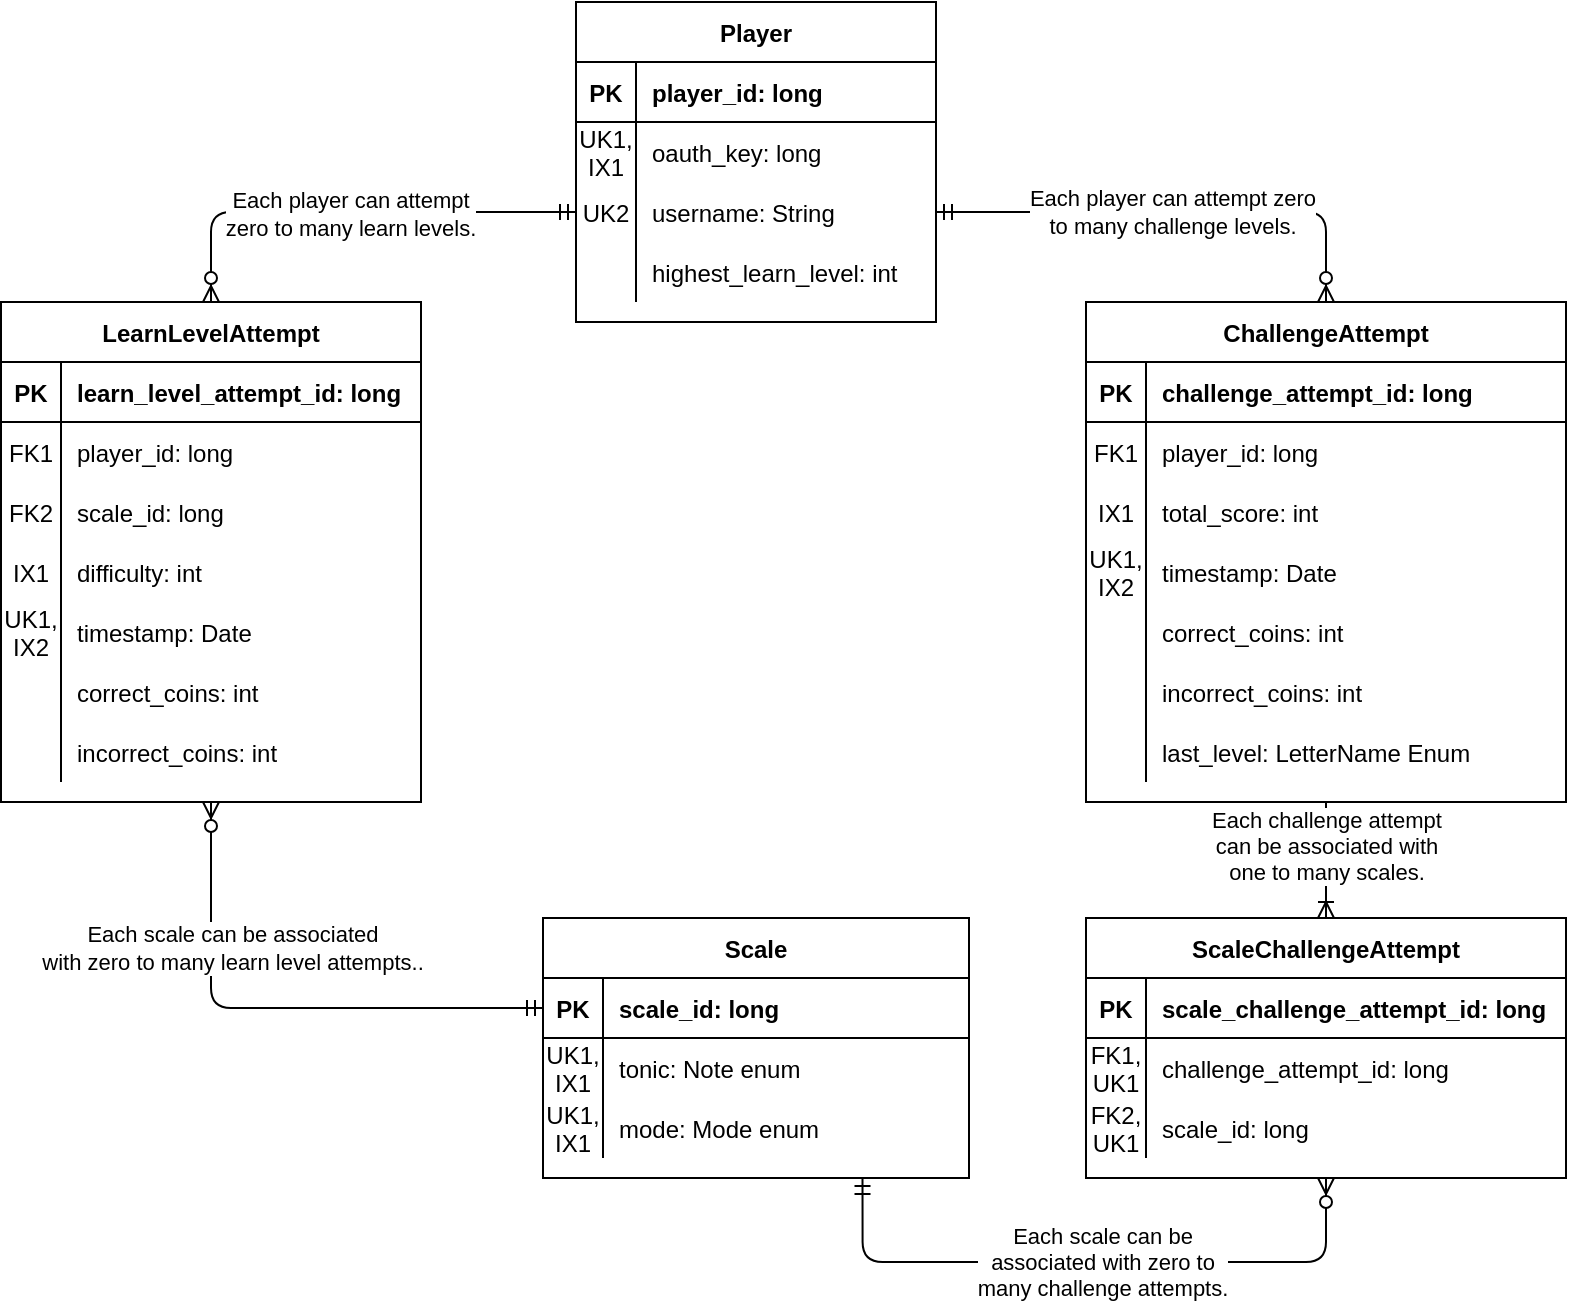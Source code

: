<mxfile version="13.9.2" type="device"><diagram id="y6XbFG_M9Y-7GBnReEFG" name="Page-1"><mxGraphModel dx="460" dy="752" grid="1" gridSize="10" guides="1" tooltips="1" connect="1" arrows="1" fold="1" page="1" pageScale="1" pageWidth="850" pageHeight="1100" math="0" shadow="0"><root><mxCell id="0"/><mxCell id="1" parent="0"/><mxCell id="hmi5T3s5ByT9ax1-VFZU-14" style="edgeStyle=orthogonalEdgeStyle;orthogonalLoop=1;jettySize=auto;html=1;endArrow=ERmandOne;endFill=0;startArrow=ERzeroToMany;startFill=1;exitX=0.5;exitY=1;exitDx=0;exitDy=0;entryX=0;entryY=0.5;entryDx=0;entryDy=0;rounded=1;" parent="1" source="hZG6un-7amVZ1-x6t7ij-53" edge="1"><mxGeometry relative="1" as="geometry"><mxPoint x="236" y="444" as="sourcePoint"/><mxPoint x="305.5" y="563" as="targetPoint"/><Array as="points"><mxPoint x="140" y="563"/></Array></mxGeometry></mxCell><mxCell id="6rf3uVrP5iFz58JQuC41-3" value="Each scale can be associated&lt;br&gt;with zero to many learn level attempts.." style="edgeLabel;html=1;align=center;verticalAlign=middle;resizable=0;points=[];" parent="hmi5T3s5ByT9ax1-VFZU-14" vertex="1" connectable="0"><mxGeometry x="-0.234" y="12" relative="1" as="geometry"><mxPoint x="10.5" y="-18" as="offset"/></mxGeometry></mxCell><mxCell id="hmi5T3s5ByT9ax1-VFZU-49" style="edgeStyle=orthogonalEdgeStyle;rounded=1;orthogonalLoop=1;jettySize=auto;html=1;startArrow=ERoneToMany;startFill=0;endArrow=ERmandOne;endFill=0;entryX=0.5;entryY=1;entryDx=0;entryDy=0;exitX=0.5;exitY=0;exitDx=0;exitDy=0;" parent="1" source="hZG6un-7amVZ1-x6t7ij-119" target="hZG6un-7amVZ1-x6t7ij-72" edge="1"><mxGeometry relative="1" as="geometry"><mxPoint x="577" y="494" as="targetPoint"/><mxPoint x="667" y="538" as="sourcePoint"/></mxGeometry></mxCell><mxCell id="6rf3uVrP5iFz58JQuC41-5" value="Each challenge attempt&lt;br&gt;can be associated with &lt;br&gt;one to many scales." style="edgeLabel;html=1;align=center;verticalAlign=middle;resizable=0;points=[];" parent="hmi5T3s5ByT9ax1-VFZU-49" vertex="1" connectable="0"><mxGeometry x="-0.203" relative="1" as="geometry"><mxPoint y="-13" as="offset"/></mxGeometry></mxCell><mxCell id="hZG6un-7amVZ1-x6t7ij-147" style="edgeStyle=orthogonalEdgeStyle;orthogonalLoop=1;jettySize=auto;html=1;exitX=0.5;exitY=0;exitDx=0;exitDy=0;entryX=0;entryY=0.5;entryDx=0;entryDy=0;startArrow=ERzeroToMany;startFill=1;endArrow=ERmandOne;endFill=0;" parent="1" source="hZG6un-7amVZ1-x6t7ij-53" target="hZG6un-7amVZ1-x6t7ij-141" edge="1"><mxGeometry relative="1" as="geometry"/></mxCell><mxCell id="6rf3uVrP5iFz58JQuC41-1" value="Each player can attempt&lt;br&gt;zero to many learn levels." style="edgeLabel;html=1;align=center;verticalAlign=middle;resizable=0;points=[];" parent="hZG6un-7amVZ1-x6t7ij-147" vertex="1" connectable="0"><mxGeometry x="0.007" y="-1" relative="1" as="geometry"><mxPoint as="offset"/></mxGeometry></mxCell><mxCell id="hZG6un-7amVZ1-x6t7ij-119" value="ScaleChallengeAttempt" style="shape=table;startSize=30;container=1;collapsible=1;childLayout=tableLayout;fixedRows=1;rowLines=0;fontStyle=1;align=center;resizeLast=1;" parent="1" vertex="1"><mxGeometry x="577" y="518" width="240" height="130" as="geometry"/></mxCell><mxCell id="hZG6un-7amVZ1-x6t7ij-120" value="" style="shape=partialRectangle;collapsible=0;dropTarget=0;pointerEvents=0;fillColor=none;top=0;left=0;bottom=1;right=0;points=[[0,0.5],[1,0.5]];portConstraint=eastwest;" parent="hZG6un-7amVZ1-x6t7ij-119" vertex="1"><mxGeometry y="30" width="240" height="30" as="geometry"/></mxCell><mxCell id="hZG6un-7amVZ1-x6t7ij-121" value="PK" style="shape=partialRectangle;connectable=0;fillColor=none;top=0;left=0;bottom=0;right=0;fontStyle=1;overflow=hidden;" parent="hZG6un-7amVZ1-x6t7ij-120" vertex="1"><mxGeometry width="30" height="30" as="geometry"/></mxCell><mxCell id="hZG6un-7amVZ1-x6t7ij-122" value="scale_challenge_attempt_id: long" style="shape=partialRectangle;connectable=0;fillColor=none;top=0;left=0;bottom=0;right=0;align=left;spacingLeft=6;fontStyle=1;overflow=hidden;" parent="hZG6un-7amVZ1-x6t7ij-120" vertex="1"><mxGeometry x="30" width="210" height="30" as="geometry"/></mxCell><mxCell id="hZG6un-7amVZ1-x6t7ij-123" value="" style="shape=partialRectangle;collapsible=0;dropTarget=0;pointerEvents=0;fillColor=none;top=0;left=0;bottom=0;right=0;points=[[0,0.5],[1,0.5]];portConstraint=eastwest;" parent="hZG6un-7amVZ1-x6t7ij-119" vertex="1"><mxGeometry y="60" width="240" height="30" as="geometry"/></mxCell><mxCell id="hZG6un-7amVZ1-x6t7ij-124" value="FK1,&#10;UK1" style="shape=partialRectangle;connectable=0;fillColor=none;top=0;left=0;bottom=0;right=0;editable=1;overflow=hidden;" parent="hZG6un-7amVZ1-x6t7ij-123" vertex="1"><mxGeometry width="30" height="30" as="geometry"/></mxCell><mxCell id="hZG6un-7amVZ1-x6t7ij-125" value="challenge_attempt_id: long" style="shape=partialRectangle;connectable=0;fillColor=none;top=0;left=0;bottom=0;right=0;align=left;spacingLeft=6;overflow=hidden;fontStyle=0" parent="hZG6un-7amVZ1-x6t7ij-123" vertex="1"><mxGeometry x="30" width="210" height="30" as="geometry"/></mxCell><mxCell id="hZG6un-7amVZ1-x6t7ij-126" value="" style="shape=partialRectangle;collapsible=0;dropTarget=0;pointerEvents=0;fillColor=none;top=0;left=0;bottom=0;right=0;points=[[0,0.5],[1,0.5]];portConstraint=eastwest;" parent="hZG6un-7amVZ1-x6t7ij-119" vertex="1"><mxGeometry y="90" width="240" height="30" as="geometry"/></mxCell><mxCell id="hZG6un-7amVZ1-x6t7ij-127" value="FK2,&#10;UK1" style="shape=partialRectangle;connectable=0;fillColor=none;top=0;left=0;bottom=0;right=0;editable=1;overflow=hidden;" parent="hZG6un-7amVZ1-x6t7ij-126" vertex="1"><mxGeometry width="30" height="30" as="geometry"/></mxCell><mxCell id="hZG6un-7amVZ1-x6t7ij-128" value="scale_id: long" style="shape=partialRectangle;connectable=0;fillColor=none;top=0;left=0;bottom=0;right=0;align=left;spacingLeft=6;overflow=hidden;" parent="hZG6un-7amVZ1-x6t7ij-126" vertex="1"><mxGeometry x="30" width="210" height="30" as="geometry"/></mxCell><mxCell id="hZG6un-7amVZ1-x6t7ij-133" style="orthogonalLoop=1;jettySize=auto;html=1;exitX=0.75;exitY=1;exitDx=0;exitDy=0;entryX=0.5;entryY=1;entryDx=0;entryDy=0;startArrow=ERmandOne;startFill=0;endArrow=ERzeroToMany;endFill=1;edgeStyle=orthogonalEdgeStyle;" parent="1" source="hZG6un-7amVZ1-x6t7ij-2" target="hZG6un-7amVZ1-x6t7ij-119" edge="1"><mxGeometry relative="1" as="geometry"><Array as="points"><mxPoint x="465" y="690"/><mxPoint x="697" y="690"/></Array></mxGeometry></mxCell><mxCell id="6rf3uVrP5iFz58JQuC41-6" value="Each scale can be &lt;br&gt;associated with zero to &lt;br&gt;many challenge attempts." style="edgeLabel;html=1;align=center;verticalAlign=middle;resizable=0;points=[];" parent="hZG6un-7amVZ1-x6t7ij-133" vertex="1" connectable="0"><mxGeometry x="0.17" y="30" relative="1" as="geometry"><mxPoint x="-23.5" y="30" as="offset"/></mxGeometry></mxCell><mxCell id="hZG6un-7amVZ1-x6t7ij-148" style="edgeStyle=orthogonalEdgeStyle;orthogonalLoop=1;jettySize=auto;html=1;exitX=1;exitY=0.5;exitDx=0;exitDy=0;entryX=0.5;entryY=0;entryDx=0;entryDy=0;startArrow=ERmandOne;startFill=0;endArrow=ERzeroToMany;endFill=1;" parent="1" source="hZG6un-7amVZ1-x6t7ij-141" target="hZG6un-7amVZ1-x6t7ij-72" edge="1"><mxGeometry relative="1" as="geometry"><mxPoint x="502" y="193" as="sourcePoint"/><mxPoint x="685" y="267.09" as="targetPoint"/></mxGeometry></mxCell><mxCell id="6rf3uVrP5iFz58JQuC41-4" value="Each player can attempt zero&lt;br&gt;to many challenge levels." style="edgeLabel;html=1;align=center;verticalAlign=middle;resizable=0;points=[];" parent="hZG6un-7amVZ1-x6t7ij-148" vertex="1" connectable="0"><mxGeometry x="0.442" y="-1" relative="1" as="geometry"><mxPoint x="-55" y="-1" as="offset"/></mxGeometry></mxCell><mxCell id="hZG6un-7amVZ1-x6t7ij-2" value="Scale" style="shape=table;startSize=30;container=1;collapsible=1;childLayout=tableLayout;fixedRows=1;rowLines=0;fontStyle=1;align=center;resizeLast=1;" parent="1" vertex="1"><mxGeometry x="305.5" y="518" width="213" height="130" as="geometry"/></mxCell><mxCell id="hZG6un-7amVZ1-x6t7ij-3" value="" style="shape=partialRectangle;collapsible=0;dropTarget=0;pointerEvents=0;fillColor=none;top=0;left=0;bottom=1;right=0;points=[[0,0.5],[1,0.5]];portConstraint=eastwest;" parent="hZG6un-7amVZ1-x6t7ij-2" vertex="1"><mxGeometry y="30" width="213" height="30" as="geometry"/></mxCell><mxCell id="hZG6un-7amVZ1-x6t7ij-4" value="PK" style="shape=partialRectangle;connectable=0;fillColor=none;top=0;left=0;bottom=0;right=0;fontStyle=1;overflow=hidden;" parent="hZG6un-7amVZ1-x6t7ij-3" vertex="1"><mxGeometry width="30" height="30" as="geometry"/></mxCell><mxCell id="hZG6un-7amVZ1-x6t7ij-5" value="scale_id: long" style="shape=partialRectangle;connectable=0;fillColor=none;top=0;left=0;bottom=0;right=0;align=left;spacingLeft=6;fontStyle=1;overflow=hidden;" parent="hZG6un-7amVZ1-x6t7ij-3" vertex="1"><mxGeometry x="30" width="183" height="30" as="geometry"/></mxCell><mxCell id="hZG6un-7amVZ1-x6t7ij-6" value="" style="shape=partialRectangle;collapsible=0;dropTarget=0;pointerEvents=0;fillColor=none;top=0;left=0;bottom=0;right=0;points=[[0,0.5],[1,0.5]];portConstraint=eastwest;" parent="hZG6un-7amVZ1-x6t7ij-2" vertex="1"><mxGeometry y="60" width="213" height="30" as="geometry"/></mxCell><mxCell id="hZG6un-7amVZ1-x6t7ij-7" value="UK1,&#10;IX1" style="shape=partialRectangle;connectable=0;fillColor=none;top=0;left=0;bottom=0;right=0;editable=1;overflow=hidden;" parent="hZG6un-7amVZ1-x6t7ij-6" vertex="1"><mxGeometry width="30" height="30" as="geometry"/></mxCell><mxCell id="hZG6un-7amVZ1-x6t7ij-8" value="tonic: Note enum" style="shape=partialRectangle;connectable=0;fillColor=none;top=0;left=0;bottom=0;right=0;align=left;spacingLeft=6;overflow=hidden;" parent="hZG6un-7amVZ1-x6t7ij-6" vertex="1"><mxGeometry x="30" width="183" height="30" as="geometry"/></mxCell><mxCell id="hZG6un-7amVZ1-x6t7ij-9" value="" style="shape=partialRectangle;collapsible=0;dropTarget=0;pointerEvents=0;fillColor=none;top=0;left=0;bottom=0;right=0;points=[[0,0.5],[1,0.5]];portConstraint=eastwest;" parent="hZG6un-7amVZ1-x6t7ij-2" vertex="1"><mxGeometry y="90" width="213" height="30" as="geometry"/></mxCell><mxCell id="hZG6un-7amVZ1-x6t7ij-10" value="UK1,&#10;IX1" style="shape=partialRectangle;connectable=0;fillColor=none;top=0;left=0;bottom=0;right=0;editable=1;overflow=hidden;" parent="hZG6un-7amVZ1-x6t7ij-9" vertex="1"><mxGeometry width="30" height="30" as="geometry"/></mxCell><mxCell id="hZG6un-7amVZ1-x6t7ij-11" value="mode: Mode enum" style="shape=partialRectangle;connectable=0;fillColor=none;top=0;left=0;bottom=0;right=0;align=left;spacingLeft=6;overflow=hidden;" parent="hZG6un-7amVZ1-x6t7ij-9" vertex="1"><mxGeometry x="30" width="183" height="30" as="geometry"/></mxCell><mxCell id="hZG6un-7amVZ1-x6t7ij-53" value="LearnLevelAttempt" style="shape=table;startSize=30;container=1;collapsible=1;childLayout=tableLayout;fixedRows=1;rowLines=0;fontStyle=1;align=center;resizeLast=1;" parent="1" vertex="1"><mxGeometry x="34.5" y="210" width="210" height="250" as="geometry"/></mxCell><mxCell id="hZG6un-7amVZ1-x6t7ij-54" value="" style="shape=partialRectangle;collapsible=0;dropTarget=0;pointerEvents=0;fillColor=none;top=0;left=0;bottom=1;right=0;points=[[0,0.5],[1,0.5]];portConstraint=eastwest;" parent="hZG6un-7amVZ1-x6t7ij-53" vertex="1"><mxGeometry y="30" width="210" height="30" as="geometry"/></mxCell><mxCell id="hZG6un-7amVZ1-x6t7ij-55" value="PK" style="shape=partialRectangle;connectable=0;fillColor=none;top=0;left=0;bottom=0;right=0;fontStyle=1;overflow=hidden;" parent="hZG6un-7amVZ1-x6t7ij-54" vertex="1"><mxGeometry width="30" height="30" as="geometry"/></mxCell><mxCell id="hZG6un-7amVZ1-x6t7ij-56" value="learn_level_attempt_id: long" style="shape=partialRectangle;connectable=0;fillColor=none;top=0;left=0;bottom=0;right=0;align=left;spacingLeft=6;fontStyle=1;overflow=hidden;" parent="hZG6un-7amVZ1-x6t7ij-54" vertex="1"><mxGeometry x="30" width="180" height="30" as="geometry"/></mxCell><mxCell id="hZG6un-7amVZ1-x6t7ij-57" value="" style="shape=partialRectangle;collapsible=0;dropTarget=0;pointerEvents=0;fillColor=none;top=0;left=0;bottom=0;right=0;points=[[0,0.5],[1,0.5]];portConstraint=eastwest;" parent="hZG6un-7amVZ1-x6t7ij-53" vertex="1"><mxGeometry y="60" width="210" height="30" as="geometry"/></mxCell><mxCell id="hZG6un-7amVZ1-x6t7ij-58" value="FK1" style="shape=partialRectangle;connectable=0;fillColor=none;top=0;left=0;bottom=0;right=0;editable=1;overflow=hidden;" parent="hZG6un-7amVZ1-x6t7ij-57" vertex="1"><mxGeometry width="30" height="30" as="geometry"/></mxCell><mxCell id="hZG6un-7amVZ1-x6t7ij-59" value="player_id: long" style="shape=partialRectangle;connectable=0;fillColor=none;top=0;left=0;bottom=0;right=0;align=left;spacingLeft=6;overflow=hidden;" parent="hZG6un-7amVZ1-x6t7ij-57" vertex="1"><mxGeometry x="30" width="180" height="30" as="geometry"/></mxCell><mxCell id="hZG6un-7amVZ1-x6t7ij-155" value="" style="shape=partialRectangle;collapsible=0;dropTarget=0;pointerEvents=0;fillColor=none;top=0;left=0;bottom=0;right=0;points=[[0,0.5],[1,0.5]];portConstraint=eastwest;" parent="hZG6un-7amVZ1-x6t7ij-53" vertex="1"><mxGeometry y="90" width="210" height="30" as="geometry"/></mxCell><mxCell id="hZG6un-7amVZ1-x6t7ij-156" value="FK2" style="shape=partialRectangle;connectable=0;fillColor=none;top=0;left=0;bottom=0;right=0;editable=1;overflow=hidden;" parent="hZG6un-7amVZ1-x6t7ij-155" vertex="1"><mxGeometry width="30" height="30" as="geometry"/></mxCell><mxCell id="hZG6un-7amVZ1-x6t7ij-157" value="scale_id: long" style="shape=partialRectangle;connectable=0;fillColor=none;top=0;left=0;bottom=0;right=0;align=left;spacingLeft=6;overflow=hidden;" parent="hZG6un-7amVZ1-x6t7ij-155" vertex="1"><mxGeometry x="30" width="180" height="30" as="geometry"/></mxCell><mxCell id="hZG6un-7amVZ1-x6t7ij-152" value="" style="shape=partialRectangle;collapsible=0;dropTarget=0;pointerEvents=0;fillColor=none;top=0;left=0;bottom=0;right=0;points=[[0,0.5],[1,0.5]];portConstraint=eastwest;" parent="hZG6un-7amVZ1-x6t7ij-53" vertex="1"><mxGeometry y="120" width="210" height="30" as="geometry"/></mxCell><mxCell id="hZG6un-7amVZ1-x6t7ij-153" value="IX1" style="shape=partialRectangle;connectable=0;fillColor=none;top=0;left=0;bottom=0;right=0;editable=1;overflow=hidden;" parent="hZG6un-7amVZ1-x6t7ij-152" vertex="1"><mxGeometry width="30" height="30" as="geometry"/></mxCell><mxCell id="hZG6un-7amVZ1-x6t7ij-154" value="difficulty: int" style="shape=partialRectangle;connectable=0;fillColor=none;top=0;left=0;bottom=0;right=0;align=left;spacingLeft=6;overflow=hidden;" parent="hZG6un-7amVZ1-x6t7ij-152" vertex="1"><mxGeometry x="30" width="180" height="30" as="geometry"/></mxCell><mxCell id="hZG6un-7amVZ1-x6t7ij-63" value="" style="shape=partialRectangle;collapsible=0;dropTarget=0;pointerEvents=0;fillColor=none;top=0;left=0;bottom=0;right=0;points=[[0,0.5],[1,0.5]];portConstraint=eastwest;" parent="hZG6un-7amVZ1-x6t7ij-53" vertex="1"><mxGeometry y="150" width="210" height="30" as="geometry"/></mxCell><mxCell id="hZG6un-7amVZ1-x6t7ij-64" value="UK1,&#10;IX2" style="shape=partialRectangle;connectable=0;fillColor=none;top=0;left=0;bottom=0;right=0;editable=1;overflow=hidden;" parent="hZG6un-7amVZ1-x6t7ij-63" vertex="1"><mxGeometry width="30" height="30" as="geometry"/></mxCell><mxCell id="hZG6un-7amVZ1-x6t7ij-65" value="timestamp: Date" style="shape=partialRectangle;connectable=0;fillColor=none;top=0;left=0;bottom=0;right=0;align=left;spacingLeft=6;overflow=hidden;" parent="hZG6un-7amVZ1-x6t7ij-63" vertex="1"><mxGeometry x="30" width="180" height="30" as="geometry"/></mxCell><mxCell id="hZG6un-7amVZ1-x6t7ij-66" value="" style="shape=partialRectangle;collapsible=0;dropTarget=0;pointerEvents=0;fillColor=none;top=0;left=0;bottom=0;right=0;points=[[0,0.5],[1,0.5]];portConstraint=eastwest;" parent="hZG6un-7amVZ1-x6t7ij-53" vertex="1"><mxGeometry y="180" width="210" height="30" as="geometry"/></mxCell><mxCell id="hZG6un-7amVZ1-x6t7ij-67" value="" style="shape=partialRectangle;connectable=0;fillColor=none;top=0;left=0;bottom=0;right=0;editable=1;overflow=hidden;" parent="hZG6un-7amVZ1-x6t7ij-66" vertex="1"><mxGeometry width="30" height="30" as="geometry"/></mxCell><mxCell id="hZG6un-7amVZ1-x6t7ij-68" value="correct_coins: int" style="shape=partialRectangle;connectable=0;fillColor=none;top=0;left=0;bottom=0;right=0;align=left;spacingLeft=6;overflow=hidden;" parent="hZG6un-7amVZ1-x6t7ij-66" vertex="1"><mxGeometry x="30" width="180" height="30" as="geometry"/></mxCell><mxCell id="hZG6un-7amVZ1-x6t7ij-69" value="" style="shape=partialRectangle;collapsible=0;dropTarget=0;pointerEvents=0;fillColor=none;top=0;left=0;bottom=0;right=0;points=[[0,0.5],[1,0.5]];portConstraint=eastwest;" parent="hZG6un-7amVZ1-x6t7ij-53" vertex="1"><mxGeometry y="210" width="210" height="30" as="geometry"/></mxCell><mxCell id="hZG6un-7amVZ1-x6t7ij-70" value="" style="shape=partialRectangle;connectable=0;fillColor=none;top=0;left=0;bottom=0;right=0;editable=1;overflow=hidden;" parent="hZG6un-7amVZ1-x6t7ij-69" vertex="1"><mxGeometry width="30" height="30" as="geometry"/></mxCell><mxCell id="hZG6un-7amVZ1-x6t7ij-71" value="incorrect_coins: int" style="shape=partialRectangle;connectable=0;fillColor=none;top=0;left=0;bottom=0;right=0;align=left;spacingLeft=6;overflow=hidden;" parent="hZG6un-7amVZ1-x6t7ij-69" vertex="1"><mxGeometry x="30" width="180" height="30" as="geometry"/></mxCell><mxCell id="hZG6un-7amVZ1-x6t7ij-134" value="Player" style="shape=table;startSize=30;container=1;collapsible=1;childLayout=tableLayout;fixedRows=1;rowLines=0;fontStyle=1;align=center;resizeLast=1;" parent="1" vertex="1"><mxGeometry x="322" y="60" width="180" height="160" as="geometry"/></mxCell><mxCell id="hZG6un-7amVZ1-x6t7ij-135" value="" style="shape=partialRectangle;collapsible=0;dropTarget=0;pointerEvents=0;fillColor=none;top=0;left=0;bottom=1;right=0;points=[[0,0.5],[1,0.5]];portConstraint=eastwest;" parent="hZG6un-7amVZ1-x6t7ij-134" vertex="1"><mxGeometry y="30" width="180" height="30" as="geometry"/></mxCell><mxCell id="hZG6un-7amVZ1-x6t7ij-136" value="PK" style="shape=partialRectangle;connectable=0;fillColor=none;top=0;left=0;bottom=0;right=0;fontStyle=1;overflow=hidden;" parent="hZG6un-7amVZ1-x6t7ij-135" vertex="1"><mxGeometry width="30" height="30" as="geometry"/></mxCell><mxCell id="hZG6un-7amVZ1-x6t7ij-137" value="player_id: long" style="shape=partialRectangle;connectable=0;fillColor=none;top=0;left=0;bottom=0;right=0;align=left;spacingLeft=6;fontStyle=1;overflow=hidden;" parent="hZG6un-7amVZ1-x6t7ij-135" vertex="1"><mxGeometry x="30" width="150" height="30" as="geometry"/></mxCell><mxCell id="hZG6un-7amVZ1-x6t7ij-138" value="" style="shape=partialRectangle;collapsible=0;dropTarget=0;pointerEvents=0;fillColor=none;top=0;left=0;bottom=0;right=0;points=[[0,0.5],[1,0.5]];portConstraint=eastwest;" parent="hZG6un-7amVZ1-x6t7ij-134" vertex="1"><mxGeometry y="60" width="180" height="30" as="geometry"/></mxCell><mxCell id="hZG6un-7amVZ1-x6t7ij-139" value="UK1,&#10;IX1" style="shape=partialRectangle;connectable=0;fillColor=none;top=0;left=0;bottom=0;right=0;editable=1;overflow=hidden;" parent="hZG6un-7amVZ1-x6t7ij-138" vertex="1"><mxGeometry width="30" height="30" as="geometry"/></mxCell><mxCell id="hZG6un-7amVZ1-x6t7ij-140" value="oauth_key: long" style="shape=partialRectangle;connectable=0;fillColor=none;top=0;left=0;bottom=0;right=0;align=left;spacingLeft=6;overflow=hidden;" parent="hZG6un-7amVZ1-x6t7ij-138" vertex="1"><mxGeometry x="30" width="150" height="30" as="geometry"/></mxCell><mxCell id="hZG6un-7amVZ1-x6t7ij-141" value="" style="shape=partialRectangle;collapsible=0;dropTarget=0;pointerEvents=0;fillColor=none;top=0;left=0;bottom=0;right=0;points=[[0,0.5],[1,0.5]];portConstraint=eastwest;" parent="hZG6un-7amVZ1-x6t7ij-134" vertex="1"><mxGeometry y="90" width="180" height="30" as="geometry"/></mxCell><mxCell id="hZG6un-7amVZ1-x6t7ij-142" value="UK2" style="shape=partialRectangle;connectable=0;fillColor=none;top=0;left=0;bottom=0;right=0;editable=1;overflow=hidden;" parent="hZG6un-7amVZ1-x6t7ij-141" vertex="1"><mxGeometry width="30" height="30" as="geometry"/></mxCell><mxCell id="hZG6un-7amVZ1-x6t7ij-143" value="username: String" style="shape=partialRectangle;connectable=0;fillColor=none;top=0;left=0;bottom=0;right=0;align=left;spacingLeft=6;overflow=hidden;" parent="hZG6un-7amVZ1-x6t7ij-141" vertex="1"><mxGeometry x="30" width="150" height="30" as="geometry"/></mxCell><mxCell id="hZG6un-7amVZ1-x6t7ij-144" value="" style="shape=partialRectangle;collapsible=0;dropTarget=0;pointerEvents=0;fillColor=none;top=0;left=0;bottom=0;right=0;points=[[0,0.5],[1,0.5]];portConstraint=eastwest;" parent="hZG6un-7amVZ1-x6t7ij-134" vertex="1"><mxGeometry y="120" width="180" height="30" as="geometry"/></mxCell><mxCell id="hZG6un-7amVZ1-x6t7ij-145" value="" style="shape=partialRectangle;connectable=0;fillColor=none;top=0;left=0;bottom=0;right=0;editable=1;overflow=hidden;" parent="hZG6un-7amVZ1-x6t7ij-144" vertex="1"><mxGeometry width="30" height="30" as="geometry"/></mxCell><mxCell id="hZG6un-7amVZ1-x6t7ij-146" value="highest_learn_level: int" style="shape=partialRectangle;connectable=0;fillColor=none;top=0;left=0;bottom=0;right=0;align=left;spacingLeft=6;overflow=hidden;" parent="hZG6un-7amVZ1-x6t7ij-144" vertex="1"><mxGeometry x="30" width="150" height="30" as="geometry"/></mxCell><mxCell id="hZG6un-7amVZ1-x6t7ij-72" value="ChallengeAttempt" style="shape=table;startSize=30;container=1;collapsible=1;childLayout=tableLayout;fixedRows=1;rowLines=0;fontStyle=1;align=center;resizeLast=1;" parent="1" vertex="1"><mxGeometry x="577" y="210" width="240" height="250" as="geometry"/></mxCell><mxCell id="hZG6un-7amVZ1-x6t7ij-73" value="" style="shape=partialRectangle;collapsible=0;dropTarget=0;pointerEvents=0;fillColor=none;top=0;left=0;bottom=1;right=0;points=[[0,0.5],[1,0.5]];portConstraint=eastwest;" parent="hZG6un-7amVZ1-x6t7ij-72" vertex="1"><mxGeometry y="30" width="240" height="30" as="geometry"/></mxCell><mxCell id="hZG6un-7amVZ1-x6t7ij-74" value="PK" style="shape=partialRectangle;connectable=0;fillColor=none;top=0;left=0;bottom=0;right=0;fontStyle=1;overflow=hidden;" parent="hZG6un-7amVZ1-x6t7ij-73" vertex="1"><mxGeometry width="30" height="30" as="geometry"/></mxCell><mxCell id="hZG6un-7amVZ1-x6t7ij-75" value="challenge_attempt_id: long" style="shape=partialRectangle;connectable=0;fillColor=none;top=0;left=0;bottom=0;right=0;align=left;spacingLeft=6;fontStyle=1;overflow=hidden;" parent="hZG6un-7amVZ1-x6t7ij-73" vertex="1"><mxGeometry x="30" width="210" height="30" as="geometry"/></mxCell><mxCell id="hZG6un-7amVZ1-x6t7ij-76" value="" style="shape=partialRectangle;collapsible=0;dropTarget=0;pointerEvents=0;fillColor=none;top=0;left=0;bottom=0;right=0;points=[[0,0.5],[1,0.5]];portConstraint=eastwest;" parent="hZG6un-7amVZ1-x6t7ij-72" vertex="1"><mxGeometry y="60" width="240" height="30" as="geometry"/></mxCell><mxCell id="hZG6un-7amVZ1-x6t7ij-77" value="FK1" style="shape=partialRectangle;connectable=0;fillColor=none;top=0;left=0;bottom=0;right=0;editable=1;overflow=hidden;" parent="hZG6un-7amVZ1-x6t7ij-76" vertex="1"><mxGeometry width="30" height="30" as="geometry"/></mxCell><mxCell id="hZG6un-7amVZ1-x6t7ij-78" value="player_id: long" style="shape=partialRectangle;connectable=0;fillColor=none;top=0;left=0;bottom=0;right=0;align=left;spacingLeft=6;overflow=hidden;" parent="hZG6un-7amVZ1-x6t7ij-76" vertex="1"><mxGeometry x="30" width="210" height="30" as="geometry"/></mxCell><mxCell id="hZG6un-7amVZ1-x6t7ij-158" value="" style="shape=partialRectangle;collapsible=0;dropTarget=0;pointerEvents=0;fillColor=none;top=0;left=0;bottom=0;right=0;points=[[0,0.5],[1,0.5]];portConstraint=eastwest;" parent="hZG6un-7amVZ1-x6t7ij-72" vertex="1"><mxGeometry y="90" width="240" height="30" as="geometry"/></mxCell><mxCell id="hZG6un-7amVZ1-x6t7ij-159" value="IX1" style="shape=partialRectangle;connectable=0;fillColor=none;top=0;left=0;bottom=0;right=0;editable=1;overflow=hidden;" parent="hZG6un-7amVZ1-x6t7ij-158" vertex="1"><mxGeometry width="30" height="30" as="geometry"/></mxCell><mxCell id="hZG6un-7amVZ1-x6t7ij-160" value="total_score: int" style="shape=partialRectangle;connectable=0;fillColor=none;top=0;left=0;bottom=0;right=0;align=left;spacingLeft=6;overflow=hidden;" parent="hZG6un-7amVZ1-x6t7ij-158" vertex="1"><mxGeometry x="30" width="210" height="30" as="geometry"/></mxCell><mxCell id="hZG6un-7amVZ1-x6t7ij-79" value="" style="shape=partialRectangle;collapsible=0;dropTarget=0;pointerEvents=0;fillColor=none;top=0;left=0;bottom=0;right=0;points=[[0,0.5],[1,0.5]];portConstraint=eastwest;" parent="hZG6un-7amVZ1-x6t7ij-72" vertex="1"><mxGeometry y="120" width="240" height="30" as="geometry"/></mxCell><mxCell id="hZG6un-7amVZ1-x6t7ij-80" value="UK1,&#10;IX2" style="shape=partialRectangle;connectable=0;fillColor=none;top=0;left=0;bottom=0;right=0;editable=1;overflow=hidden;" parent="hZG6un-7amVZ1-x6t7ij-79" vertex="1"><mxGeometry width="30" height="30" as="geometry"/></mxCell><mxCell id="hZG6un-7amVZ1-x6t7ij-81" value="timestamp: Date" style="shape=partialRectangle;connectable=0;fillColor=none;top=0;left=0;bottom=0;right=0;align=left;spacingLeft=6;overflow=hidden;" parent="hZG6un-7amVZ1-x6t7ij-79" vertex="1"><mxGeometry x="30" width="210" height="30" as="geometry"/></mxCell><mxCell id="hZG6un-7amVZ1-x6t7ij-82" value="" style="shape=partialRectangle;collapsible=0;dropTarget=0;pointerEvents=0;fillColor=none;top=0;left=0;bottom=0;right=0;points=[[0,0.5],[1,0.5]];portConstraint=eastwest;" parent="hZG6un-7amVZ1-x6t7ij-72" vertex="1"><mxGeometry y="150" width="240" height="30" as="geometry"/></mxCell><mxCell id="hZG6un-7amVZ1-x6t7ij-83" value="" style="shape=partialRectangle;connectable=0;fillColor=none;top=0;left=0;bottom=0;right=0;editable=1;overflow=hidden;" parent="hZG6un-7amVZ1-x6t7ij-82" vertex="1"><mxGeometry width="30" height="30" as="geometry"/></mxCell><mxCell id="hZG6un-7amVZ1-x6t7ij-84" value="correct_coins: int" style="shape=partialRectangle;connectable=0;fillColor=none;top=0;left=0;bottom=0;right=0;align=left;spacingLeft=6;overflow=hidden;" parent="hZG6un-7amVZ1-x6t7ij-82" vertex="1"><mxGeometry x="30" width="210" height="30" as="geometry"/></mxCell><mxCell id="hZG6un-7amVZ1-x6t7ij-85" value="" style="shape=partialRectangle;collapsible=0;dropTarget=0;pointerEvents=0;fillColor=none;top=0;left=0;bottom=0;right=0;points=[[0,0.5],[1,0.5]];portConstraint=eastwest;" parent="hZG6un-7amVZ1-x6t7ij-72" vertex="1"><mxGeometry y="180" width="240" height="30" as="geometry"/></mxCell><mxCell id="hZG6un-7amVZ1-x6t7ij-86" value="" style="shape=partialRectangle;connectable=0;fillColor=none;top=0;left=0;bottom=0;right=0;editable=1;overflow=hidden;" parent="hZG6un-7amVZ1-x6t7ij-85" vertex="1"><mxGeometry width="30" height="30" as="geometry"/></mxCell><mxCell id="hZG6un-7amVZ1-x6t7ij-87" value="incorrect_coins: int" style="shape=partialRectangle;connectable=0;fillColor=none;top=0;left=0;bottom=0;right=0;align=left;spacingLeft=6;overflow=hidden;" parent="hZG6un-7amVZ1-x6t7ij-85" vertex="1"><mxGeometry x="30" width="210" height="30" as="geometry"/></mxCell><mxCell id="mthpsxpm2CRKVmHIIdFq-1" style="shape=partialRectangle;collapsible=0;dropTarget=0;pointerEvents=0;fillColor=none;top=0;left=0;bottom=0;right=0;points=[[0,0.5],[1,0.5]];portConstraint=eastwest;" parent="hZG6un-7amVZ1-x6t7ij-72" vertex="1"><mxGeometry y="210" width="240" height="30" as="geometry"/></mxCell><mxCell id="mthpsxpm2CRKVmHIIdFq-2" style="shape=partialRectangle;connectable=0;fillColor=none;top=0;left=0;bottom=0;right=0;editable=1;overflow=hidden;" parent="mthpsxpm2CRKVmHIIdFq-1" vertex="1"><mxGeometry width="30" height="30" as="geometry"/></mxCell><mxCell id="mthpsxpm2CRKVmHIIdFq-3" value="last_level: LetterName Enum" style="shape=partialRectangle;connectable=0;fillColor=none;top=0;left=0;bottom=0;right=0;align=left;spacingLeft=6;overflow=hidden;" parent="mthpsxpm2CRKVmHIIdFq-1" vertex="1"><mxGeometry x="30" width="210" height="30" as="geometry"/></mxCell></root></mxGraphModel></diagram></mxfile>
